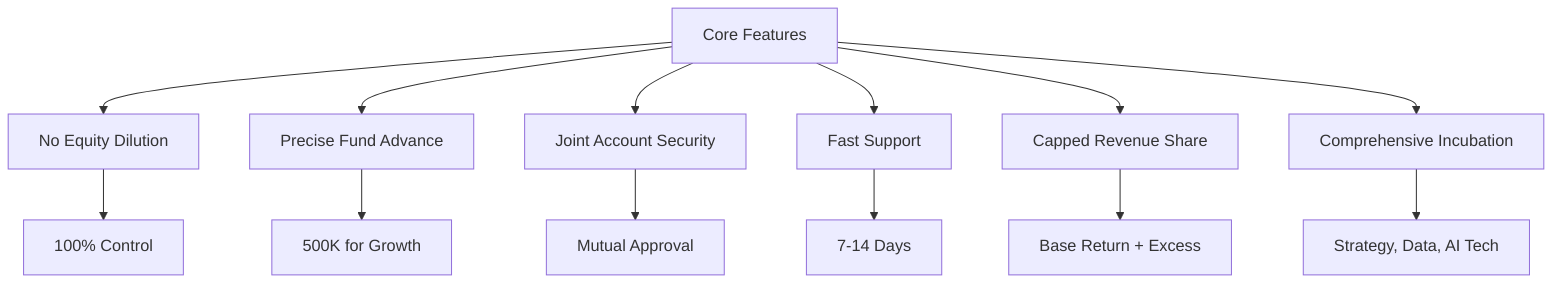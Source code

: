 graph TD
    A[Core Features] --> B[No Equity Dilution]
    A --> C[Precise Fund Advance]
    A --> D[Joint Account Security]
    A --> E[Fast Support]
    A --> F[Capped Revenue Share]
    A --> G[Comprehensive Incubation]

    B[No Equity Dilution] --> B1[100% Control]
    C[Precise Fund Advance] --> C1[500K for Growth]
    D[Joint Account Security] --> D1[Mutual Approval]
    E[Fast Support] --> E1[7-14 Days]
    F[Capped Revenue Share] --> F1[Base Return + Excess]
    G[Comprehensive Incubation] --> G1[Strategy, Data, AI Tech]